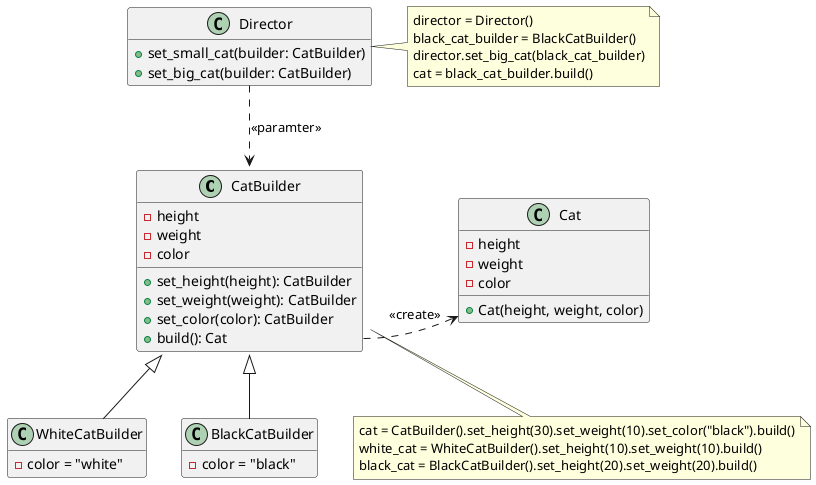 @startuml

class CatBuilder {
    - height
    - weight
    - color
    + set_height(height): CatBuilder
    + set_weight(weight): CatBuilder
    + set_color(color): CatBuilder
    + build(): Cat
}

class Cat {
    - height
    - weight
    - color
    + Cat(height, weight, color)
}

CatBuilder::build -right..> Cat : <<create>>

class WhiteCatBuilder extends CatBuilder {
    - color = "white"
}

class BlackCatBuilder extends CatBuilder {
    - color = "black"
}

class Director {
    + set_small_cat(builder: CatBuilder)
    + set_big_cat(builder: CatBuilder)
}

Director -down.> CatBuilder : <<paramter>>

note as N1
director = Director()
black_cat_builder = BlackCatBuilder()
director.set_big_cat(black_cat_builder)
cat = black_cat_builder.build()
end note

note as N2
cat = CatBuilder().set_height(30).set_weight(10).set_color("black").build()
white_cat = WhiteCatBuilder().set_height(10).set_weight(10).build()
black_cat = BlackCatBuilder().set_height(20).set_weight(20).build()
end note

Director -right.. N1
CatBuilder .. N2

hide empty members
@enduml